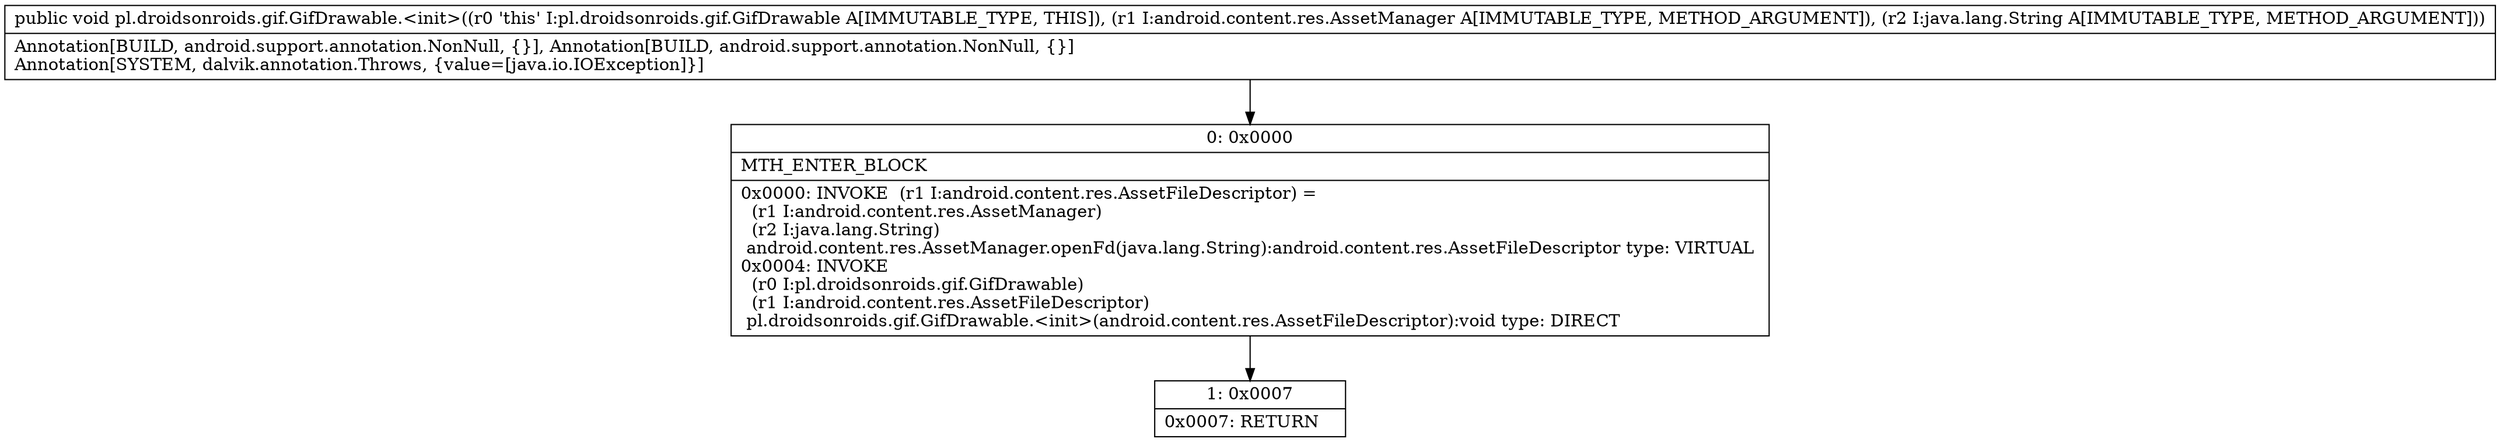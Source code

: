 digraph "CFG forpl.droidsonroids.gif.GifDrawable.\<init\>(Landroid\/content\/res\/AssetManager;Ljava\/lang\/String;)V" {
Node_0 [shape=record,label="{0\:\ 0x0000|MTH_ENTER_BLOCK\l|0x0000: INVOKE  (r1 I:android.content.res.AssetFileDescriptor) = \l  (r1 I:android.content.res.AssetManager)\l  (r2 I:java.lang.String)\l android.content.res.AssetManager.openFd(java.lang.String):android.content.res.AssetFileDescriptor type: VIRTUAL \l0x0004: INVOKE  \l  (r0 I:pl.droidsonroids.gif.GifDrawable)\l  (r1 I:android.content.res.AssetFileDescriptor)\l pl.droidsonroids.gif.GifDrawable.\<init\>(android.content.res.AssetFileDescriptor):void type: DIRECT \l}"];
Node_1 [shape=record,label="{1\:\ 0x0007|0x0007: RETURN   \l}"];
MethodNode[shape=record,label="{public void pl.droidsonroids.gif.GifDrawable.\<init\>((r0 'this' I:pl.droidsonroids.gif.GifDrawable A[IMMUTABLE_TYPE, THIS]), (r1 I:android.content.res.AssetManager A[IMMUTABLE_TYPE, METHOD_ARGUMENT]), (r2 I:java.lang.String A[IMMUTABLE_TYPE, METHOD_ARGUMENT]))  | Annotation[BUILD, android.support.annotation.NonNull, \{\}], Annotation[BUILD, android.support.annotation.NonNull, \{\}]\lAnnotation[SYSTEM, dalvik.annotation.Throws, \{value=[java.io.IOException]\}]\l}"];
MethodNode -> Node_0;
Node_0 -> Node_1;
}

